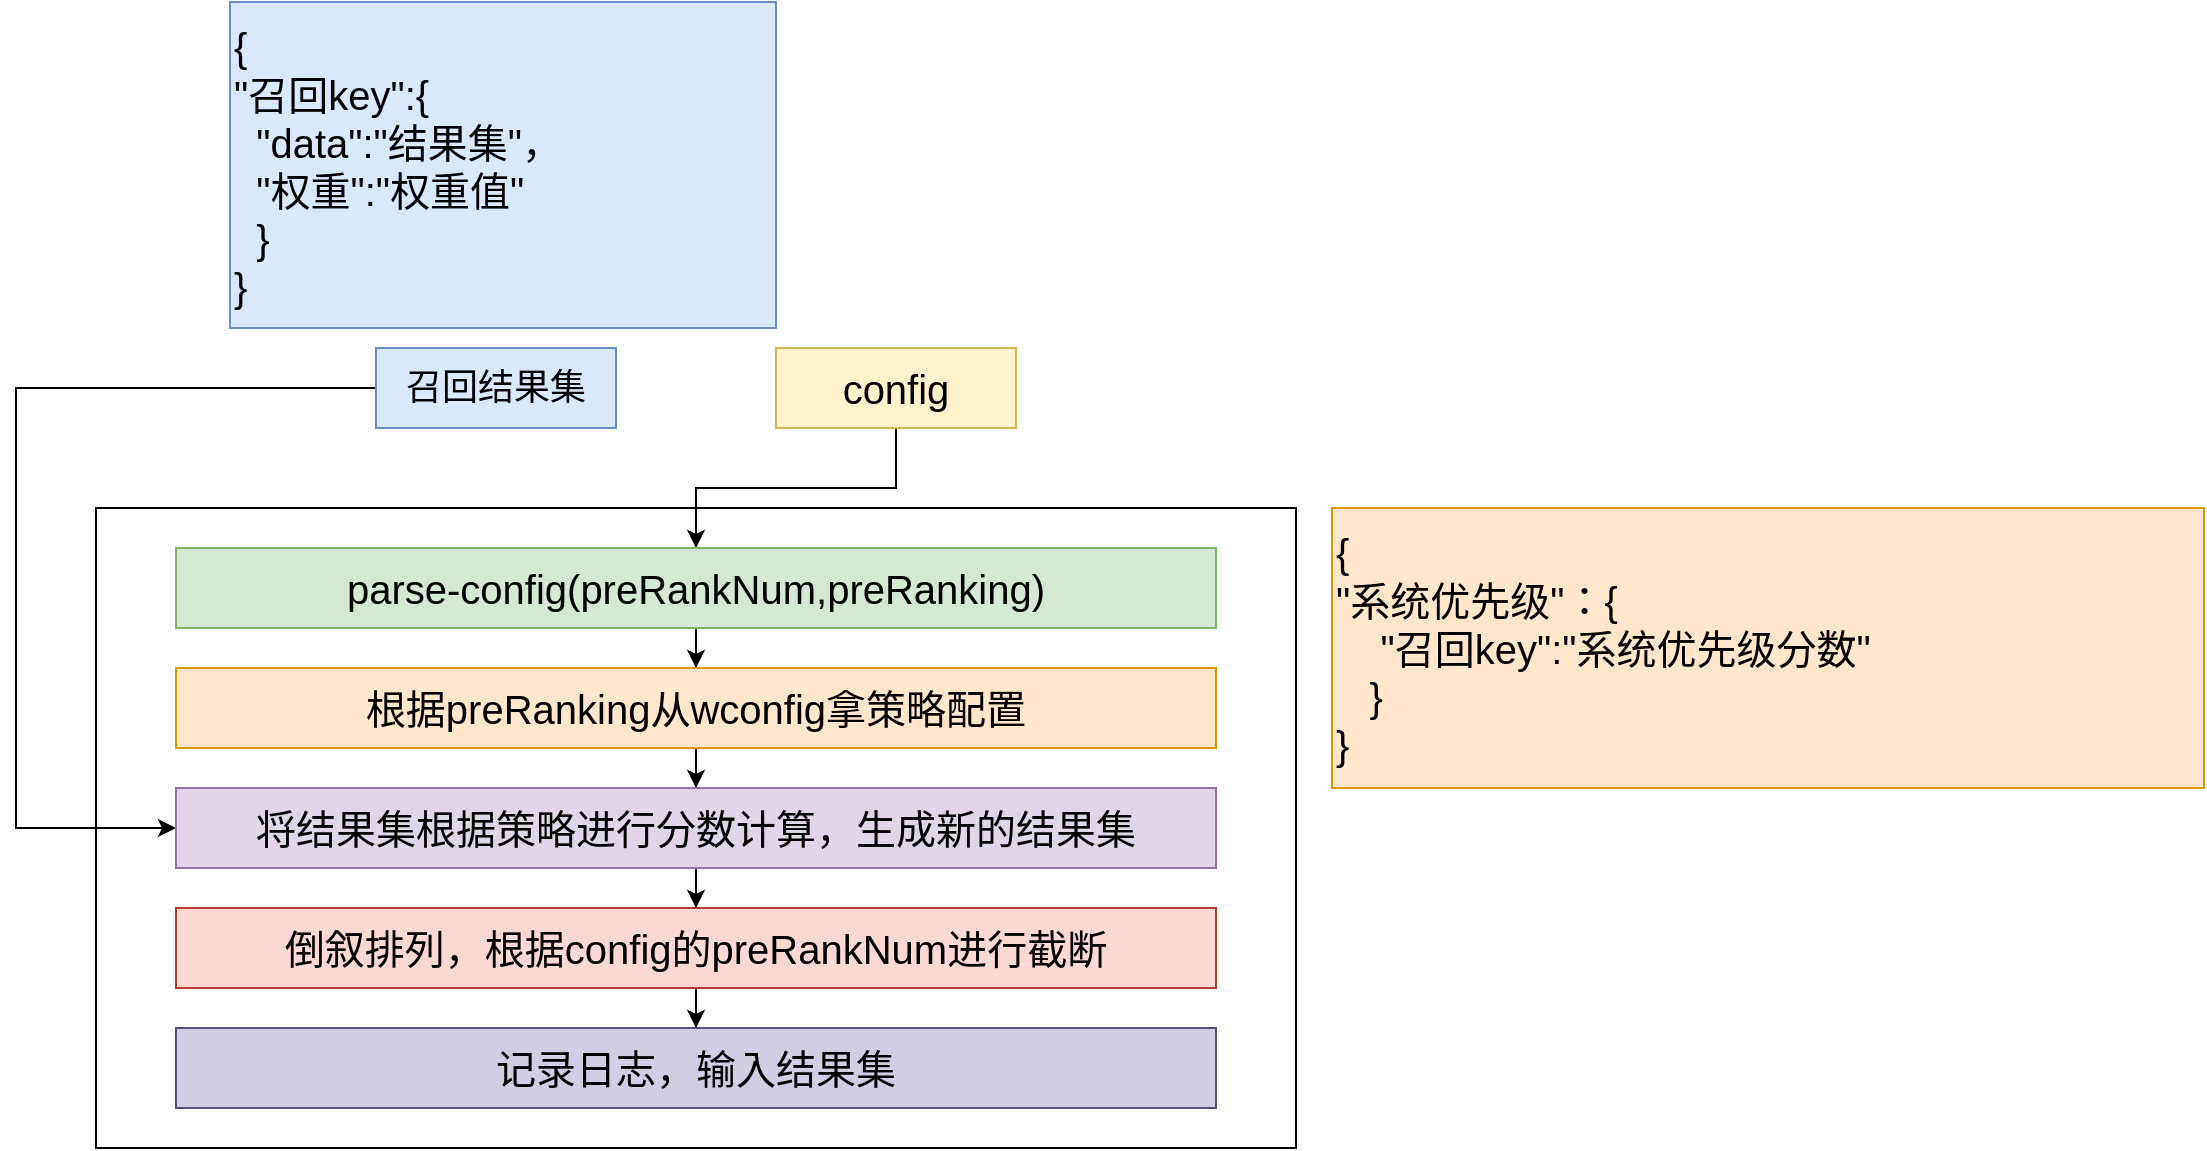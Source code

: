 <mxfile version="18.1.1" type="github">
  <diagram id="KZ12BVjnvBJR9FauCuW-" name="第 1 页">
    <mxGraphModel dx="1426" dy="1194" grid="0" gridSize="10" guides="1" tooltips="1" connect="1" arrows="1" fold="1" page="0" pageScale="1" pageWidth="827" pageHeight="1169" math="0" shadow="0">
      <root>
        <mxCell id="0" />
        <mxCell id="1" parent="0" />
        <mxCell id="zx7tz8fq21GNRVPOgnmk-5" value="" style="rounded=0;whiteSpace=wrap;html=1;fillColor=default;" vertex="1" parent="1">
          <mxGeometry x="80" y="240" width="600" height="320" as="geometry" />
        </mxCell>
        <mxCell id="zx7tz8fq21GNRVPOgnmk-21" style="edgeStyle=orthogonalEdgeStyle;rounded=0;orthogonalLoop=1;jettySize=auto;html=1;entryX=0;entryY=0.5;entryDx=0;entryDy=0;fontSize=20;" edge="1" parent="1" source="zx7tz8fq21GNRVPOgnmk-4" target="zx7tz8fq21GNRVPOgnmk-19">
          <mxGeometry relative="1" as="geometry">
            <Array as="points">
              <mxPoint x="40" y="180" />
              <mxPoint x="40" y="400" />
            </Array>
          </mxGeometry>
        </mxCell>
        <mxCell id="zx7tz8fq21GNRVPOgnmk-4" value="召回结果集" style="rounded=0;whiteSpace=wrap;html=1;fontSize=18;fillColor=#dae8fc;strokeColor=#6c8ebf;" vertex="1" parent="1">
          <mxGeometry x="220" y="160" width="120" height="40" as="geometry" />
        </mxCell>
        <mxCell id="zx7tz8fq21GNRVPOgnmk-16" value="" style="edgeStyle=orthogonalEdgeStyle;rounded=0;orthogonalLoop=1;jettySize=auto;html=1;fontSize=20;" edge="1" parent="1" source="zx7tz8fq21GNRVPOgnmk-11" target="zx7tz8fq21GNRVPOgnmk-15">
          <mxGeometry relative="1" as="geometry" />
        </mxCell>
        <mxCell id="zx7tz8fq21GNRVPOgnmk-11" value="config" style="rounded=0;whiteSpace=wrap;html=1;fontSize=20;fillColor=#fff2cc;strokeColor=#d6b656;" vertex="1" parent="1">
          <mxGeometry x="420" y="160" width="120" height="40" as="geometry" />
        </mxCell>
        <mxCell id="zx7tz8fq21GNRVPOgnmk-18" value="" style="edgeStyle=orthogonalEdgeStyle;rounded=0;orthogonalLoop=1;jettySize=auto;html=1;fontSize=20;" edge="1" parent="1" source="zx7tz8fq21GNRVPOgnmk-15" target="zx7tz8fq21GNRVPOgnmk-17">
          <mxGeometry relative="1" as="geometry" />
        </mxCell>
        <mxCell id="zx7tz8fq21GNRVPOgnmk-15" value="parse-config(preRankNum,preRanking)" style="rounded=0;whiteSpace=wrap;html=1;fontSize=20;fillColor=#d5e8d4;strokeColor=#82b366;" vertex="1" parent="1">
          <mxGeometry x="120" y="260" width="520" height="40" as="geometry" />
        </mxCell>
        <mxCell id="zx7tz8fq21GNRVPOgnmk-20" value="" style="edgeStyle=orthogonalEdgeStyle;rounded=0;orthogonalLoop=1;jettySize=auto;html=1;fontSize=20;" edge="1" parent="1" source="zx7tz8fq21GNRVPOgnmk-17" target="zx7tz8fq21GNRVPOgnmk-19">
          <mxGeometry relative="1" as="geometry" />
        </mxCell>
        <mxCell id="zx7tz8fq21GNRVPOgnmk-17" value="根据preRanking从wconfig拿策略配置" style="rounded=0;whiteSpace=wrap;html=1;fontSize=20;fillColor=#ffe6cc;strokeColor=#d79b00;" vertex="1" parent="1">
          <mxGeometry x="120" y="320" width="520" height="40" as="geometry" />
        </mxCell>
        <mxCell id="zx7tz8fq21GNRVPOgnmk-25" value="" style="edgeStyle=orthogonalEdgeStyle;rounded=0;orthogonalLoop=1;jettySize=auto;html=1;fontSize=20;" edge="1" parent="1" source="zx7tz8fq21GNRVPOgnmk-19" target="zx7tz8fq21GNRVPOgnmk-24">
          <mxGeometry relative="1" as="geometry" />
        </mxCell>
        <mxCell id="zx7tz8fq21GNRVPOgnmk-19" value="将结果集根据策略进行分数计算，生成新的结果集" style="rounded=0;whiteSpace=wrap;html=1;fontSize=20;fillColor=#e1d5e7;strokeColor=#9673a6;" vertex="1" parent="1">
          <mxGeometry x="120" y="380" width="520" height="40" as="geometry" />
        </mxCell>
        <mxCell id="zx7tz8fq21GNRVPOgnmk-22" value="{&lt;br&gt;&quot;召回key&quot;:{&lt;br&gt;&lt;span style=&quot;&quot;&gt;	&lt;/span&gt;&lt;span style=&quot;&quot;&gt;	&lt;/span&gt;&lt;span style=&quot;white-space: pre;&quot;&gt;	&lt;/span&gt;&lt;span style=&quot;white-space: pre;&quot;&gt;	&lt;/span&gt;&quot;data&quot;:&quot;结果集&quot;，&lt;br&gt;&lt;span style=&quot;white-space: pre;&quot;&gt;	&lt;/span&gt;&lt;span style=&quot;white-space: pre;&quot;&gt;	&lt;/span&gt;&quot;权重&quot;:&quot;权重值&quot;&lt;br&gt;&lt;span style=&quot;&quot;&gt;	&lt;/span&gt;&lt;span style=&quot;&quot;&gt;	&lt;/span&gt;&lt;span style=&quot;white-space: pre;&quot;&gt;	&lt;/span&gt;&lt;span style=&quot;white-space: pre;&quot;&gt;	&lt;/span&gt;}&lt;br&gt;}" style="rounded=0;whiteSpace=wrap;html=1;fontSize=20;fillColor=#dae8fc;align=left;strokeColor=#6c8ebf;" vertex="1" parent="1">
          <mxGeometry x="147" y="-13" width="273" height="163" as="geometry" />
        </mxCell>
        <mxCell id="zx7tz8fq21GNRVPOgnmk-23" value="{&lt;br&gt;&quot;系统优先级&quot;：{&lt;br&gt;&lt;span style=&quot;white-space: pre;&quot;&gt;	&lt;/span&gt;&lt;span style=&quot;white-space: pre;&quot;&gt;	&lt;/span&gt;&lt;span style=&quot;white-space: pre;&quot;&gt;	&lt;/span&gt;&lt;span style=&quot;white-space: pre;&quot;&gt;	&lt;/span&gt;&quot;召回key&quot;:&quot;系统优先级分数&quot;&lt;br&gt;&lt;span style=&quot;white-space: pre;&quot;&gt;	&lt;span style=&quot;white-space: pre;&quot;&gt;	&lt;/span&gt;&lt;span style=&quot;white-space: pre;&quot;&gt;	&lt;/span&gt;&lt;/span&gt;}&lt;br&gt;}" style="rounded=0;whiteSpace=wrap;html=1;fontSize=20;fillColor=#ffe6cc;align=left;strokeColor=#d79b00;" vertex="1" parent="1">
          <mxGeometry x="698" y="240" width="436" height="140" as="geometry" />
        </mxCell>
        <mxCell id="zx7tz8fq21GNRVPOgnmk-27" value="" style="edgeStyle=orthogonalEdgeStyle;rounded=0;orthogonalLoop=1;jettySize=auto;html=1;fontSize=20;" edge="1" parent="1" source="zx7tz8fq21GNRVPOgnmk-24" target="zx7tz8fq21GNRVPOgnmk-26">
          <mxGeometry relative="1" as="geometry" />
        </mxCell>
        <mxCell id="zx7tz8fq21GNRVPOgnmk-24" value="倒叙排列，根据config的preRankNum进行截断" style="rounded=0;whiteSpace=wrap;html=1;fontSize=20;fillColor=#fad9d5;strokeColor=#ae4132;" vertex="1" parent="1">
          <mxGeometry x="120" y="440" width="520" height="40" as="geometry" />
        </mxCell>
        <mxCell id="zx7tz8fq21GNRVPOgnmk-26" value="记录日志，输入结果集" style="rounded=0;whiteSpace=wrap;html=1;fontSize=20;fillColor=#d0cee2;strokeColor=#56517e;" vertex="1" parent="1">
          <mxGeometry x="120" y="500" width="520" height="40" as="geometry" />
        </mxCell>
      </root>
    </mxGraphModel>
  </diagram>
</mxfile>
